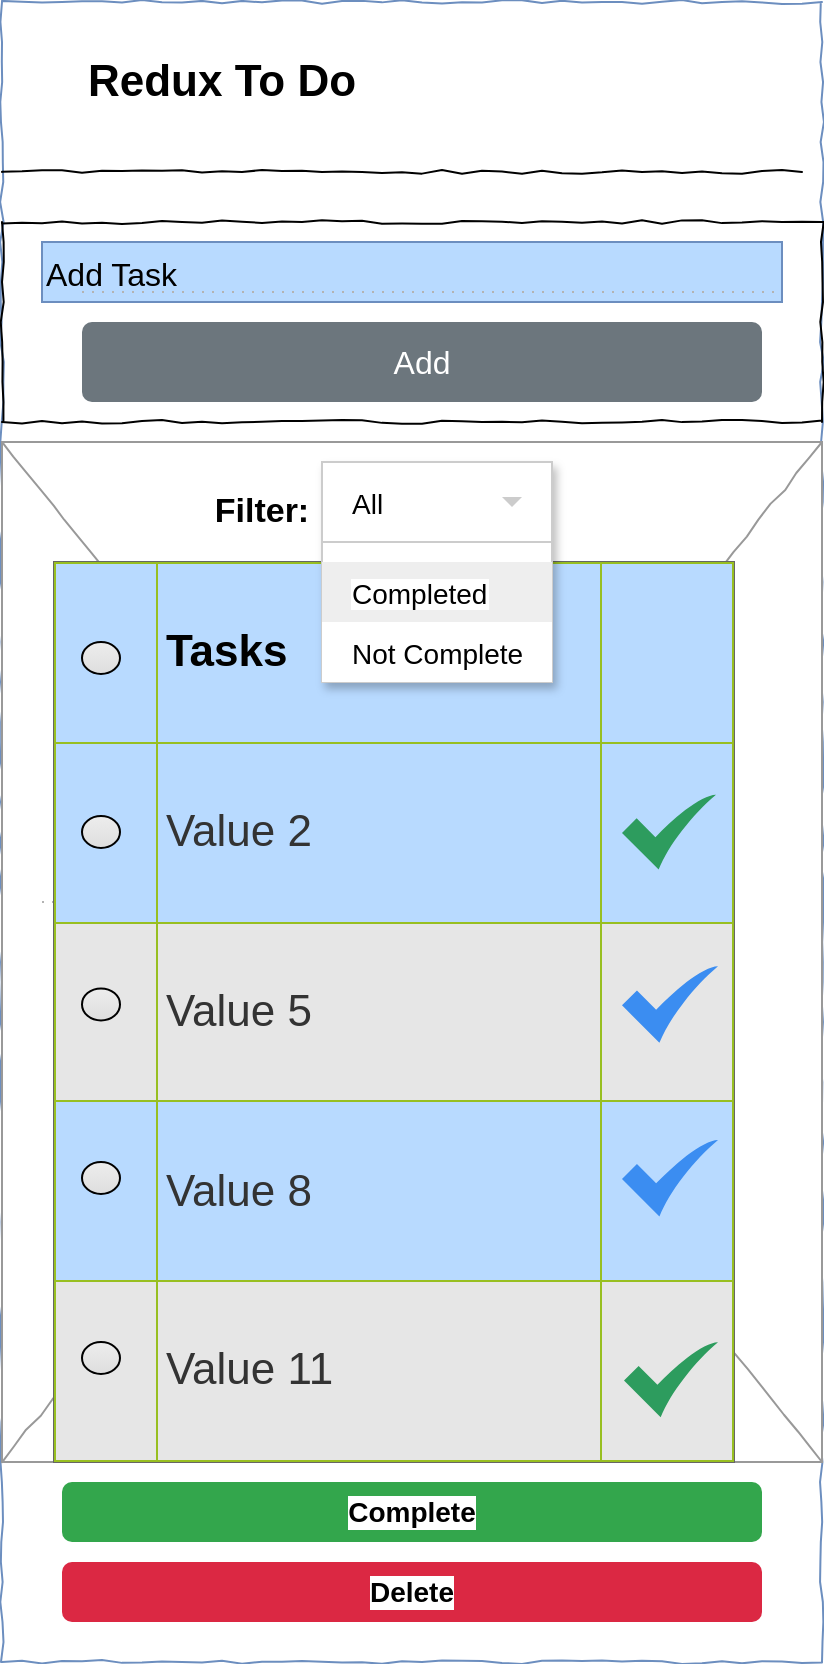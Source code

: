 <mxfile version="20.2.6" type="device"><diagram name="Page-1" id="03018318-947c-dd8e-b7a3-06fadd420f32"><mxGraphModel dx="1422" dy="794" grid="1" gridSize="10" guides="1" tooltips="1" connect="1" arrows="1" fold="1" page="1" pageScale="1" pageWidth="1100" pageHeight="850" background="none" math="0" shadow="0"><root><mxCell id="0"/><mxCell id="1" parent="0"/><mxCell id="677b7b8949515195-1" value="" style="whiteSpace=wrap;html=1;rounded=0;shadow=0;labelBackgroundColor=none;strokeColor=#6c8ebf;strokeWidth=1;fillColor=#FFFFFF;fontFamily=Verdana;fontSize=12;align=center;comic=1;" parent="1" vertex="1"><mxGeometry x="360" y="20" width="410" height="830" as="geometry"/></mxCell><mxCell id="677b7b8949515195-10" value="" style="whiteSpace=wrap;html=1;rounded=0;shadow=0;labelBackgroundColor=none;strokeWidth=1;fillColor=none;fontFamily=Verdana;fontSize=12;align=center;comic=1;" parent="1" vertex="1"><mxGeometry x="360" y="130" width="410" height="100" as="geometry"/></mxCell><mxCell id="677b7b8949515195-9" value="" style="line;strokeWidth=1;html=1;rounded=0;shadow=0;labelBackgroundColor=none;fillColor=none;fontFamily=Verdana;fontSize=14;fontColor=#000000;align=center;comic=1;" parent="1" vertex="1"><mxGeometry x="360" y="100" width="400" height="10" as="geometry"/></mxCell><mxCell id="677b7b8949515195-16" value="" style="verticalLabelPosition=bottom;shadow=0;dashed=0;align=center;html=1;verticalAlign=top;strokeWidth=1;shape=mxgraph.mockup.graphics.simpleIcon;strokeColor=#999999;rounded=0;labelBackgroundColor=none;fontFamily=Verdana;fontSize=14;fontColor=#000000;comic=1;" parent="1" vertex="1"><mxGeometry x="360" y="240" width="410" height="510" as="geometry"/></mxCell><mxCell id="8b9ICnKlnYGem696MUuo-1" value="" style="shape=image;html=1;verticalAlign=top;verticalLabelPosition=bottom;labelBackgroundColor=#ffffff;imageAspect=0;aspect=fixed;image=https://cdn4.iconfinder.com/data/icons/evil-icons-user-interface/64/menu-128.png;fontFamily=Times New Roman;" parent="1" vertex="1"><mxGeometry x="700" y="40" width="40" height="40" as="geometry"/></mxCell><mxCell id="ZJqnKNzJlorWwEO3gQzO-2" value="&lt;b&gt;&lt;font style=&quot;font-size: 22px;&quot;&gt;Redux To Do&lt;/font&gt;&lt;/b&gt;" style="text;html=1;strokeColor=none;fillColor=none;align=center;verticalAlign=middle;whiteSpace=wrap;rounded=0;" parent="1" vertex="1"><mxGeometry x="380" y="40" width="180" height="40" as="geometry"/></mxCell><mxCell id="ZJqnKNzJlorWwEO3gQzO-5" value="Add" style="html=1;shadow=0;dashed=0;shape=mxgraph.bootstrap.rrect;rSize=5;strokeColor=none;strokeWidth=1;fillColor=#6C767D;fontColor=#FFFFFF;whiteSpace=wrap;align=center;verticalAlign=middle;spacingLeft=0;fontStyle=0;fontSize=16;spacing=5;" parent="1" vertex="1"><mxGeometry x="400" y="180" width="340" height="40" as="geometry"/></mxCell><mxCell id="ZJqnKNzJlorWwEO3gQzO-7" value="" style="shape=line;strokeWidth=1;noLabel=1;strokeColor=#B3B3B3;dashed=1;dashPattern=1 4;fontSize=22;" parent="1" vertex="1"><mxGeometry x="380" y="465" width="346" height="10" as="geometry"/></mxCell><mxCell id="ZJqnKNzJlorWwEO3gQzO-8" value="Add Task" style="text;fontSize=16;verticalAlign=middle;strokeColor=#6c8ebf;fillColor=#b8daff;gradientColor=none;" parent="1" vertex="1"><mxGeometry x="380" y="140" width="370" height="30" as="geometry"/></mxCell><mxCell id="ZJqnKNzJlorWwEO3gQzO-9" value="" style="shape=line;strokeWidth=1;noLabel=1;strokeColor=#B3B3B3;dashed=1;dashPattern=1 4;fontSize=22;" parent="1" vertex="1"><mxGeometry x="400" y="160" width="346" height="10" as="geometry"/></mxCell><mxCell id="ZJqnKNzJlorWwEO3gQzO-10" value="&lt;table border=&quot;1&quot; width=&quot;100%&quot; height=&quot;100%&quot; cellpadding=&quot;4&quot; style=&quot;width:100%;height:100%;border-collapse:collapse;&quot;&gt;&lt;tbody&gt;&lt;tr style=&quot;background-color:#A7C942;color:#ffffff;border:1px solid #98bf21;&quot;&gt;&lt;th style=&quot;background-color: rgb(184, 218, 255);&quot; align=&quot;left&quot;&gt;&lt;/th&gt;&lt;th style=&quot;background-color: rgb(184, 218, 255);&quot; align=&quot;left&quot;&gt;&lt;font color=&quot;#000000&quot;&gt;Tasks&lt;/font&gt;&lt;/th&gt;&lt;th style=&quot;background-color: rgb(184, 218, 255);&quot; align=&quot;left&quot;&gt;&amp;nbsp; &amp;nbsp;&lt;/th&gt;&lt;/tr&gt;&lt;tr style=&quot;border:1px solid #98bf21;&quot;&gt;&lt;td&gt;&amp;nbsp;&amp;nbsp;&lt;/td&gt;&lt;td&gt;Value 2&lt;/td&gt;&lt;td&gt;&amp;nbsp;&amp;nbsp;&lt;/td&gt;&lt;/tr&gt;&lt;tr style=&quot;background-color:#EAF2D3;border:1px solid #98bf21;&quot;&gt;&lt;td style=&quot;background-color: rgb(230, 230, 230);&quot;&gt;&lt;br&gt;&lt;/td&gt;&lt;td style=&quot;background-color: rgb(230, 230, 230);&quot;&gt;Value 5&lt;/td&gt;&lt;td style=&quot;background-color: rgb(230, 230, 230);&quot;&gt;&lt;br&gt;&lt;/td&gt;&lt;/tr&gt;&lt;tr style=&quot;border:1px solid #98bf21;&quot;&gt;&lt;td&gt;&lt;br&gt;&lt;/td&gt;&lt;td&gt;Value 8&lt;/td&gt;&lt;td&gt;&lt;br&gt;&lt;/td&gt;&lt;/tr&gt;&lt;tr style=&quot;background-color:#EAF2D3;border:1px solid #98bf21;&quot;&gt;&lt;td style=&quot;background-color: rgb(230, 230, 230);&quot;&gt;&lt;br&gt;&lt;/td&gt;&lt;td style=&quot;background-color: rgb(230, 230, 230);&quot;&gt;Value 11&lt;/td&gt;&lt;td style=&quot;background-color: rgb(230, 230, 230);&quot;&gt;&lt;br&gt;&lt;/td&gt;&lt;/tr&gt;&lt;/tbody&gt;&lt;/table&gt;" style="text;html=1;strokeColor=#666666;fillColor=#b8daff;overflow=fill;rounded=0;fontSize=22;fontColor=#333333;" parent="1" vertex="1"><mxGeometry x="386" y="300" width="340" height="450" as="geometry"/></mxCell><mxCell id="ZJqnKNzJlorWwEO3gQzO-12" value="" style="html=1;shadow=0;dashed=0;shape=mxgraph.bootstrap.radioButton2;labelPosition=right;verticalLabelPosition=middle;align=left;verticalAlign=middle;gradientColor=#DEDEDE;fillColor=#EDEDED;checked=0;spacing=5;checkedFill=#0085FC;checkedStroke=#ffffff;sketch=0;fontSize=22;" parent="1" vertex="1"><mxGeometry x="400" y="340" width="19" height="16" as="geometry"/></mxCell><mxCell id="ZJqnKNzJlorWwEO3gQzO-16" value="" style="html=1;shadow=0;dashed=0;shape=mxgraph.bootstrap.radioButton2;labelPosition=right;verticalLabelPosition=middle;align=left;verticalAlign=middle;gradientColor=#DEDEDE;fillColor=#EDEDED;checked=0;spacing=5;checkedFill=#0085FC;checkedStroke=#ffffff;sketch=0;fontSize=22;" parent="1" vertex="1"><mxGeometry x="400" y="427" width="19" height="16" as="geometry"/></mxCell><mxCell id="ZJqnKNzJlorWwEO3gQzO-17" value="" style="html=1;shadow=0;dashed=0;shape=mxgraph.bootstrap.radioButton2;labelPosition=right;verticalLabelPosition=middle;align=left;verticalAlign=middle;gradientColor=#DEDEDE;fillColor=#EDEDED;checked=0;spacing=5;checkedFill=#0085FC;checkedStroke=#ffffff;sketch=0;fontSize=22;" parent="1" vertex="1"><mxGeometry x="400" y="513.2" width="19" height="16" as="geometry"/></mxCell><mxCell id="ZJqnKNzJlorWwEO3gQzO-18" value="" style="html=1;shadow=0;dashed=0;shape=mxgraph.bootstrap.radioButton2;labelPosition=right;verticalLabelPosition=middle;align=left;verticalAlign=middle;gradientColor=#DEDEDE;fillColor=#EDEDED;checked=0;spacing=5;checkedFill=#0085FC;checkedStroke=#ffffff;sketch=0;fontSize=22;" parent="1" vertex="1"><mxGeometry x="400" y="600" width="19" height="16" as="geometry"/></mxCell><mxCell id="ZJqnKNzJlorWwEO3gQzO-19" value="" style="html=1;shadow=0;dashed=0;shape=mxgraph.bootstrap.radioButton2;labelPosition=right;verticalLabelPosition=middle;align=left;verticalAlign=middle;gradientColor=#DEDEDE;fillColor=#EDEDED;checked=0;spacing=5;checkedFill=#0085FC;checkedStroke=#ffffff;sketch=0;fontSize=22;" parent="1" vertex="1"><mxGeometry x="400" y="690" width="19" height="16" as="geometry"/></mxCell><mxCell id="ZJqnKNzJlorWwEO3gQzO-20" value="" style="sketch=0;html=1;aspect=fixed;strokeColor=none;shadow=0;align=center;verticalAlign=top;fillColor=#2D9C5E;shape=mxgraph.gcp2.check;fontSize=22;" parent="1" vertex="1"><mxGeometry x="670" y="416.2" width="47" height="37.6" as="geometry"/></mxCell><mxCell id="ZJqnKNzJlorWwEO3gQzO-21" value="" style="sketch=0;html=1;aspect=fixed;strokeColor=none;shadow=0;align=center;verticalAlign=top;fillColor=#3B8DF1;shape=mxgraph.gcp2.check;fontSize=22;" parent="1" vertex="1"><mxGeometry x="670" y="588.8" width="48" height="38.4" as="geometry"/></mxCell><mxCell id="ZJqnKNzJlorWwEO3gQzO-24" value="" style="sketch=0;html=1;aspect=fixed;strokeColor=none;shadow=0;align=center;verticalAlign=top;fillColor=#2D9C5E;shape=mxgraph.gcp2.check;fontSize=22;" parent="1" vertex="1"><mxGeometry x="671" y="690" width="47" height="37.6" as="geometry"/></mxCell><mxCell id="ZJqnKNzJlorWwEO3gQzO-27" value="" style="sketch=0;html=1;aspect=fixed;strokeColor=none;shadow=0;align=center;verticalAlign=top;fillColor=#3B8DF1;shape=mxgraph.gcp2.check;fontSize=22;" parent="1" vertex="1"><mxGeometry x="670" y="502.0" width="48" height="38.4" as="geometry"/></mxCell><mxCell id="ZJqnKNzJlorWwEO3gQzO-31" value="" style="dashed=0;align=center;fontSize=12;shape=rect;fillColor=#ffffff;strokeColor=#cccccc;shadow=1;labelBackgroundColor=#ffffff;" parent="1" vertex="1"><mxGeometry x="520" y="250" width="115" height="110" as="geometry"/></mxCell><mxCell id="ZJqnKNzJlorWwEO3gQzO-32" value="All" style="shape=rect;fontColor=#000000;verticalAlign=middle;spacingLeft=13;fontSize=14;strokeColor=#cccccc;align=left;resizeWidth=1;labelBackgroundColor=#ffffff;fillColor=#FFFFFF;gradientColor=none;" parent="ZJqnKNzJlorWwEO3gQzO-31" vertex="1"><mxGeometry width="115.0" height="40" relative="1" as="geometry"/></mxCell><mxCell id="ZJqnKNzJlorWwEO3gQzO-33" value="" style="dashed=0;html=1;shape=mxgraph.gmdl.triangle;fillColor=#cccccc;strokeColor=none;labelBackgroundColor=#ffffff;fontSize=22;" parent="ZJqnKNzJlorWwEO3gQzO-32" vertex="1"><mxGeometry x="1" y="0.5" width="10" height="5" relative="1" as="geometry"><mxPoint x="-25" y="-2.5" as="offset"/></mxGeometry></mxCell><mxCell id="ZJqnKNzJlorWwEO3gQzO-34" value="Completed" style="shape=rect;align=left;fontColor=#000000;verticalAlign=middle;spacingLeft=13;fontSize=14;fillColor=#eeeeee;strokeColor=none;resizeWidth=1;labelBackgroundColor=#ffffff;" parent="ZJqnKNzJlorWwEO3gQzO-31" vertex="1"><mxGeometry width="115.0" height="30" relative="1" as="geometry"><mxPoint y="50" as="offset"/></mxGeometry></mxCell><mxCell id="ZJqnKNzJlorWwEO3gQzO-35" value="Not Complete" style="text;fontColor=#000000;verticalAlign=middle;spacingLeft=13;fontSize=14;resizeWidth=1;labelBackgroundColor=#ffffff;fillColor=#FFFFFF;gradientColor=none;" parent="ZJqnKNzJlorWwEO3gQzO-31" vertex="1"><mxGeometry width="115.0" height="30" relative="1" as="geometry"><mxPoint y="80" as="offset"/></mxGeometry></mxCell><mxCell id="Sdooe9H8VKozabn3DdrO-2" style="edgeStyle=orthogonalEdgeStyle;rounded=0;orthogonalLoop=1;jettySize=auto;html=1;exitX=0.5;exitY=1;exitDx=0;exitDy=0;" parent="ZJqnKNzJlorWwEO3gQzO-31" source="ZJqnKNzJlorWwEO3gQzO-32" target="ZJqnKNzJlorWwEO3gQzO-32" edge="1"><mxGeometry relative="1" as="geometry"/></mxCell><mxCell id="ZJqnKNzJlorWwEO3gQzO-37" value="Delete" style="html=1;shadow=0;dashed=0;shape=mxgraph.bootstrap.rrect;rSize=5;strokeColor=none;strokeWidth=1;fillColor=#DB2843;fontColor=#000000;whiteSpace=wrap;align=center;verticalAlign=middle;spacingLeft=0;fontStyle=1;fontSize=14;spacing=5;labelBackgroundColor=#ffffff;" parent="1" vertex="1"><mxGeometry x="390" y="800" width="350" height="30" as="geometry"/></mxCell><mxCell id="ZJqnKNzJlorWwEO3gQzO-40" value="&lt;font color=&quot;#000000&quot;&gt;Complete&lt;/font&gt;" style="html=1;shadow=0;dashed=0;shape=mxgraph.bootstrap.rrect;rSize=5;strokeColor=none;strokeWidth=1;fillColor=#33A64C;fontColor=#FFFFFF;whiteSpace=wrap;align=center;verticalAlign=middle;spacingLeft=0;fontStyle=1;fontSize=14;spacing=5;labelBackgroundColor=#ffffff;" parent="1" vertex="1"><mxGeometry x="390" y="760" width="350" height="30" as="geometry"/></mxCell><mxCell id="Sdooe9H8VKozabn3DdrO-1" value="&lt;b&gt;&lt;font style=&quot;font-size: 17px;&quot;&gt;Filter:&lt;/font&gt;&lt;/b&gt;" style="text;html=1;strokeColor=none;fillColor=none;align=center;verticalAlign=middle;whiteSpace=wrap;rounded=0;" parent="1" vertex="1"><mxGeometry x="460" y="260" width="60" height="30" as="geometry"/></mxCell></root></mxGraphModel></diagram></mxfile>